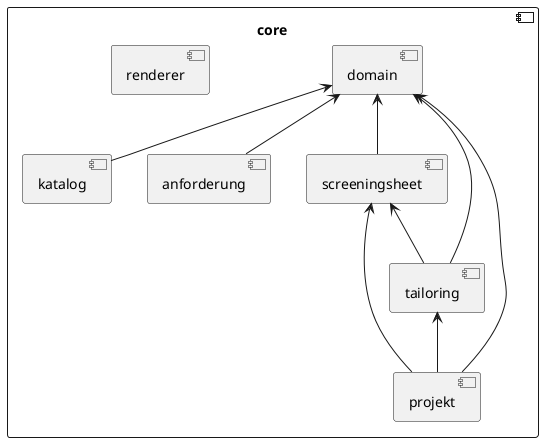 @startuml Ebene2.png

skinparam componentStyle uml2
'skinparam component {
'  BorderColor #grey
'  BackgroundColor #white
'}
component core {
    [domain]

    [renderer]

    [katalog]
    [domain] <-- [katalog]

    [anforderung]
    [domain] <-- [anforderung]

    [screeningsheet]
    [domain] <-- [screeningsheet]

    [tailoring]
    [domain] <-- [tailoring]
    [screeningsheet] <-- [tailoring]

    [projekt]
    [domain] <-- [projekt]
    [screeningsheet] <-- [projekt]
    [tailoring] <-- [projekt]
}
@enduml